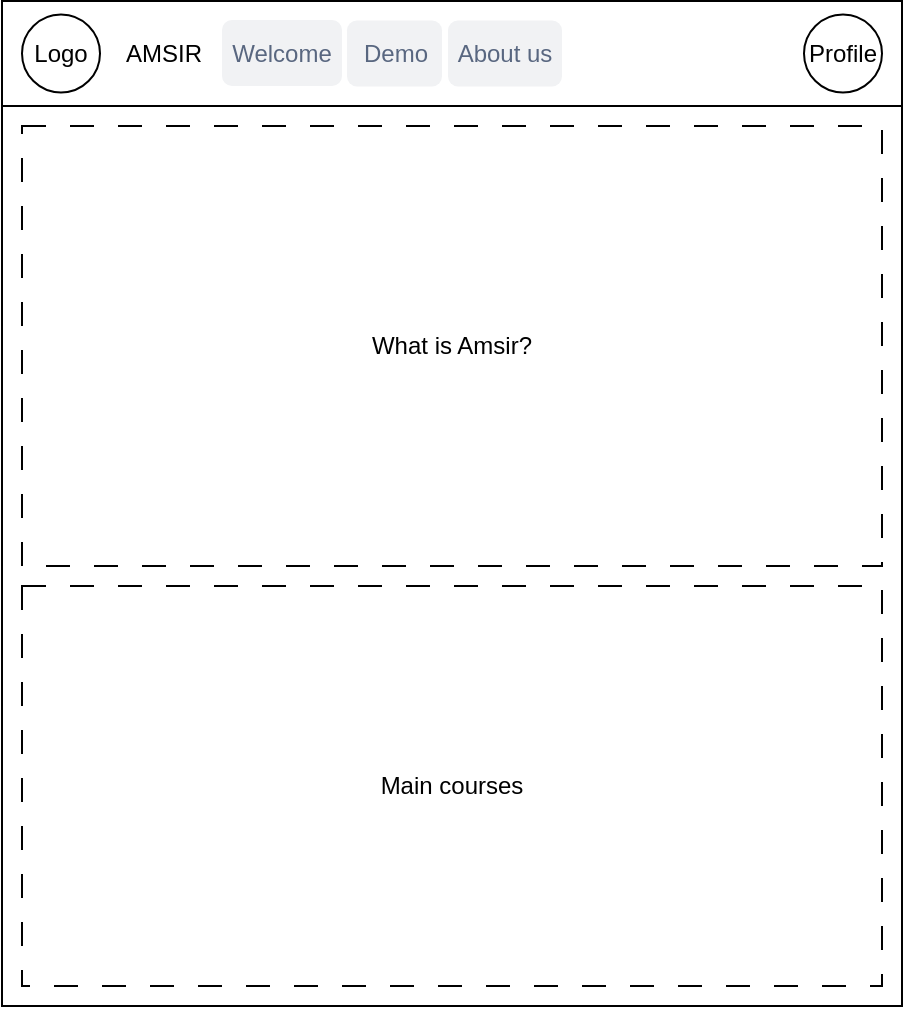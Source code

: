 <mxfile version="21.3.6" type="device">
  <diagram name="Welcome page" id="mlZBsronfns_71ekg3SB">
    <mxGraphModel dx="1050" dy="530" grid="1" gridSize="10" guides="1" tooltips="1" connect="1" arrows="1" fold="1" page="1" pageScale="1" pageWidth="827" pageHeight="1169" math="0" shadow="0">
      <root>
        <mxCell id="0" />
        <mxCell id="1" parent="0" />
        <mxCell id="r6RAmpJQUaLCTV7_jIbi-9" value="" style="rounded=0;whiteSpace=wrap;html=1;" vertex="1" parent="1">
          <mxGeometry x="80" y="7.5" width="450" height="52.5" as="geometry" />
        </mxCell>
        <mxCell id="r6RAmpJQUaLCTV7_jIbi-2" value="Millton Sancheez" style="text;html=1;strokeColor=none;fillColor=none;align=center;verticalAlign=middle;whiteSpace=wrap;rounded=0;" vertex="1" parent="1">
          <mxGeometry x="252.5" y="80" width="105" height="30" as="geometry" />
        </mxCell>
        <mxCell id="r6RAmpJQUaLCTV7_jIbi-1" value="" style="whiteSpace=wrap;html=1;aspect=fixed;imageAspect=1;resizeHeight=0;expand=1;" vertex="1" parent="1">
          <mxGeometry x="80" y="60" width="450" height="450" as="geometry" />
        </mxCell>
        <mxCell id="r6RAmpJQUaLCTV7_jIbi-4" value="Logo" style="ellipse;whiteSpace=wrap;html=1;aspect=fixed;" vertex="1" parent="1">
          <mxGeometry x="90" y="14.25" width="39" height="39" as="geometry" />
        </mxCell>
        <mxCell id="r6RAmpJQUaLCTV7_jIbi-11" value="AMSIR" style="text;html=1;strokeColor=none;fillColor=none;align=left;verticalAlign=middle;whiteSpace=wrap;rounded=0;" vertex="1" parent="1">
          <mxGeometry x="140" y="18.75" width="40" height="30" as="geometry" />
        </mxCell>
        <mxCell id="r6RAmpJQUaLCTV7_jIbi-13" value="Welcome" style="rounded=1;fillColor=#F1F2F4;strokeColor=none;html=1;whiteSpace=wrap;fontColor=#596780;align=center;verticalAlign=middle;fontStyle=0;fontSize=12;sketch=0;" vertex="1" parent="1">
          <mxGeometry x="190" y="17" width="60" height="33" as="geometry" />
        </mxCell>
        <mxCell id="r6RAmpJQUaLCTV7_jIbi-14" value="About us" style="rounded=1;fillColor=#F1F2F4;strokeColor=none;html=1;whiteSpace=wrap;fontColor=#596780;align=center;verticalAlign=middle;fontStyle=0;fontSize=12;sketch=0;" vertex="1" parent="1">
          <mxGeometry x="303" y="17.25" width="57" height="33" as="geometry" />
        </mxCell>
        <mxCell id="r6RAmpJQUaLCTV7_jIbi-15" value="Demo" style="rounded=1;fillColor=#F1F2F4;strokeColor=none;html=1;whiteSpace=wrap;fontColor=#596780;align=center;verticalAlign=middle;fontStyle=0;fontSize=12;sketch=0;" vertex="1" parent="1">
          <mxGeometry x="252.5" y="17.25" width="47.5" height="33" as="geometry" />
        </mxCell>
        <mxCell id="r6RAmpJQUaLCTV7_jIbi-21" value="What is Amsir?" style="rounded=0;whiteSpace=wrap;html=1;dashed=1;dashPattern=12 12;" vertex="1" parent="1">
          <mxGeometry x="90" y="70" width="430" height="220" as="geometry" />
        </mxCell>
        <mxCell id="r6RAmpJQUaLCTV7_jIbi-22" value="Main courses" style="rounded=0;whiteSpace=wrap;html=1;dashed=1;dashPattern=12 12;" vertex="1" parent="1">
          <mxGeometry x="90" y="300" width="430" height="200" as="geometry" />
        </mxCell>
        <mxCell id="r6RAmpJQUaLCTV7_jIbi-23" value="Profile" style="ellipse;whiteSpace=wrap;html=1;aspect=fixed;" vertex="1" parent="1">
          <mxGeometry x="481" y="14.25" width="39" height="39" as="geometry" />
        </mxCell>
      </root>
    </mxGraphModel>
  </diagram>
</mxfile>
